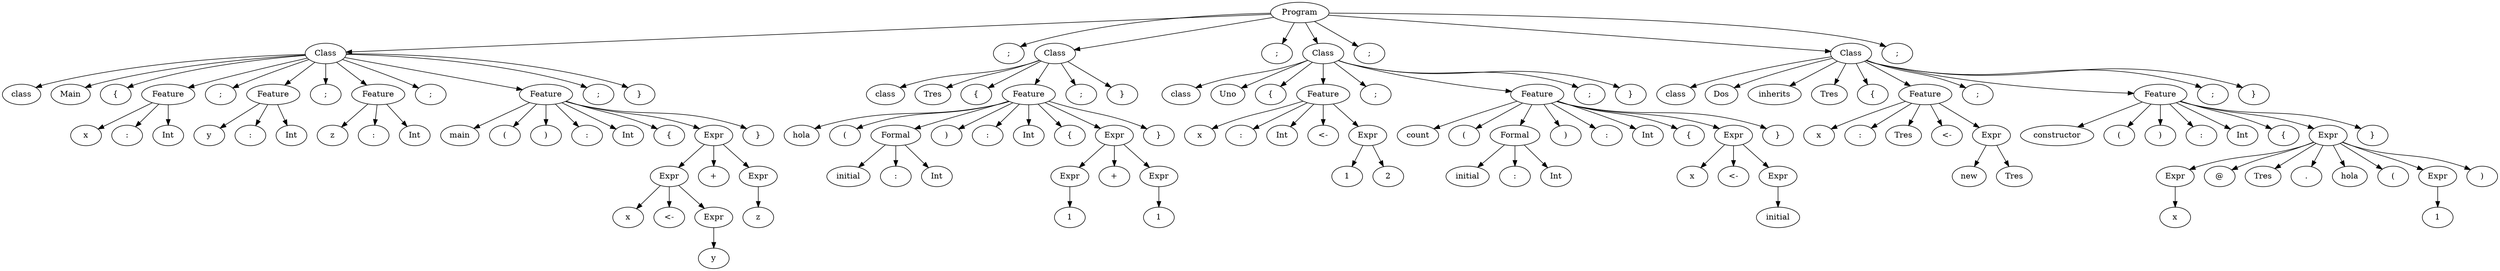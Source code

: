 digraph {
	0 [label=Program]
	0 -> 1
	1 [label=Class]
	1 -> 2
	2 [label=class]
	1 -> 3
	3 [label=Main]
	1 -> 4
	4 [label="{"]
	1 -> 5
	5 [label=Feature]
	5 -> 6
	6 [label=x]
	5 -> 7
	7 [label=":"]
	5 -> 8
	8 [label=Int]
	1 -> 9
	9 [label=";"]
	1 -> 10
	10 [label=Feature]
	10 -> 11
	11 [label=y]
	10 -> 12
	12 [label=":"]
	10 -> 13
	13 [label=Int]
	1 -> 14
	14 [label=";"]
	1 -> 15
	15 [label=Feature]
	15 -> 16
	16 [label=z]
	15 -> 17
	17 [label=":"]
	15 -> 18
	18 [label=Int]
	1 -> 19
	19 [label=";"]
	1 -> 20
	20 [label=Feature]
	20 -> 21
	21 [label=main]
	20 -> 22
	22 [label="("]
	20 -> 23
	23 [label=")"]
	20 -> 24
	24 [label=":"]
	20 -> 25
	25 [label=Int]
	20 -> 26
	26 [label="{"]
	20 -> 27
	27 [label=Expr]
	27 -> 28
	28 [label=Expr]
	28 -> 29
	29 [label=x]
	28 -> 30
	30 [label="<-"]
	28 -> 31
	31 [label=Expr]
	31 -> 32
	32 [label=y]
	27 -> 33
	33 [label="+"]
	27 -> 34
	34 [label=Expr]
	34 -> 35
	35 [label=z]
	20 -> 36
	36 [label="}"]
	1 -> 37
	37 [label=";"]
	1 -> 38
	38 [label="}"]
	0 -> 39
	39 [label=";"]
	0 -> 40
	40 [label=Class]
	40 -> 41
	41 [label=class]
	40 -> 42
	42 [label=Tres]
	40 -> 43
	43 [label="{"]
	40 -> 44
	44 [label=Feature]
	44 -> 45
	45 [label=hola]
	44 -> 46
	46 [label="("]
	44 -> 47
	47 [label=Formal]
	47 -> 48
	48 [label=initial]
	47 -> 49
	49 [label=":"]
	47 -> 50
	50 [label=Int]
	44 -> 51
	51 [label=")"]
	44 -> 52
	52 [label=":"]
	44 -> 53
	53 [label=Int]
	44 -> 54
	54 [label="{"]
	44 -> 55
	55 [label=Expr]
	55 -> 56
	56 [label=Expr]
	56 -> 57
	57 [label=1]
	55 -> 58
	58 [label="+"]
	55 -> 59
	59 [label=Expr]
	59 -> 60
	60 [label=1]
	44 -> 61
	61 [label="}"]
	40 -> 62
	62 [label=";"]
	40 -> 63
	63 [label="}"]
	0 -> 64
	64 [label=";"]
	0 -> 65
	65 [label=Class]
	65 -> 66
	66 [label=class]
	65 -> 67
	67 [label=Uno]
	65 -> 68
	68 [label="{"]
	65 -> 69
	69 [label=Feature]
	69 -> 70
	70 [label=x]
	69 -> 71
	71 [label=":"]
	69 -> 72
	72 [label=Int]
	69 -> 73
	73 [label="<-"]
	69 -> 74
	74 [label=Expr]
	74 -> 75
	75 [label=1]
	74 -> 76
	76 [label=2]
	65 -> 77
	77 [label=";"]
	65 -> 78
	78 [label=Feature]
	78 -> 79
	79 [label=count]
	78 -> 80
	80 [label="("]
	78 -> 81
	81 [label=Formal]
	81 -> 82
	82 [label=initial]
	81 -> 83
	83 [label=":"]
	81 -> 84
	84 [label=Int]
	78 -> 85
	85 [label=")"]
	78 -> 86
	86 [label=":"]
	78 -> 87
	87 [label=Int]
	78 -> 88
	88 [label="{"]
	78 -> 89
	89 [label=Expr]
	89 -> 90
	90 [label=x]
	89 -> 91
	91 [label="<-"]
	89 -> 92
	92 [label=Expr]
	92 -> 93
	93 [label=initial]
	78 -> 94
	94 [label="}"]
	65 -> 95
	95 [label=";"]
	65 -> 96
	96 [label="}"]
	0 -> 97
	97 [label=";"]
	0 -> 98
	98 [label=Class]
	98 -> 99
	99 [label=class]
	98 -> 100
	100 [label=Dos]
	98 -> 101
	101 [label=inherits]
	98 -> 102
	102 [label=Tres]
	98 -> 103
	103 [label="{"]
	98 -> 104
	104 [label=Feature]
	104 -> 105
	105 [label=x]
	104 -> 106
	106 [label=":"]
	104 -> 107
	107 [label=Tres]
	104 -> 108
	108 [label="<-"]
	104 -> 109
	109 [label=Expr]
	109 -> 110
	110 [label=new]
	109 -> 111
	111 [label=Tres]
	98 -> 112
	112 [label=";"]
	98 -> 113
	113 [label=Feature]
	113 -> 114
	114 [label=constructor]
	113 -> 115
	115 [label="("]
	113 -> 116
	116 [label=")"]
	113 -> 117
	117 [label=":"]
	113 -> 118
	118 [label=Int]
	113 -> 119
	119 [label="{"]
	113 -> 120
	120 [label=Expr]
	120 -> 121
	121 [label=Expr]
	121 -> 122
	122 [label=x]
	120 -> 123
	123 [label="@"]
	120 -> 124
	124 [label=Tres]
	120 -> 125
	125 [label="."]
	120 -> 126
	126 [label=hola]
	120 -> 127
	127 [label="("]
	120 -> 128
	128 [label=Expr]
	128 -> 129
	129 [label=1]
	120 -> 130
	130 [label=")"]
	113 -> 131
	131 [label="}"]
	98 -> 132
	132 [label=";"]
	98 -> 133
	133 [label="}"]
	0 -> 134
	134 [label=";"]
}

